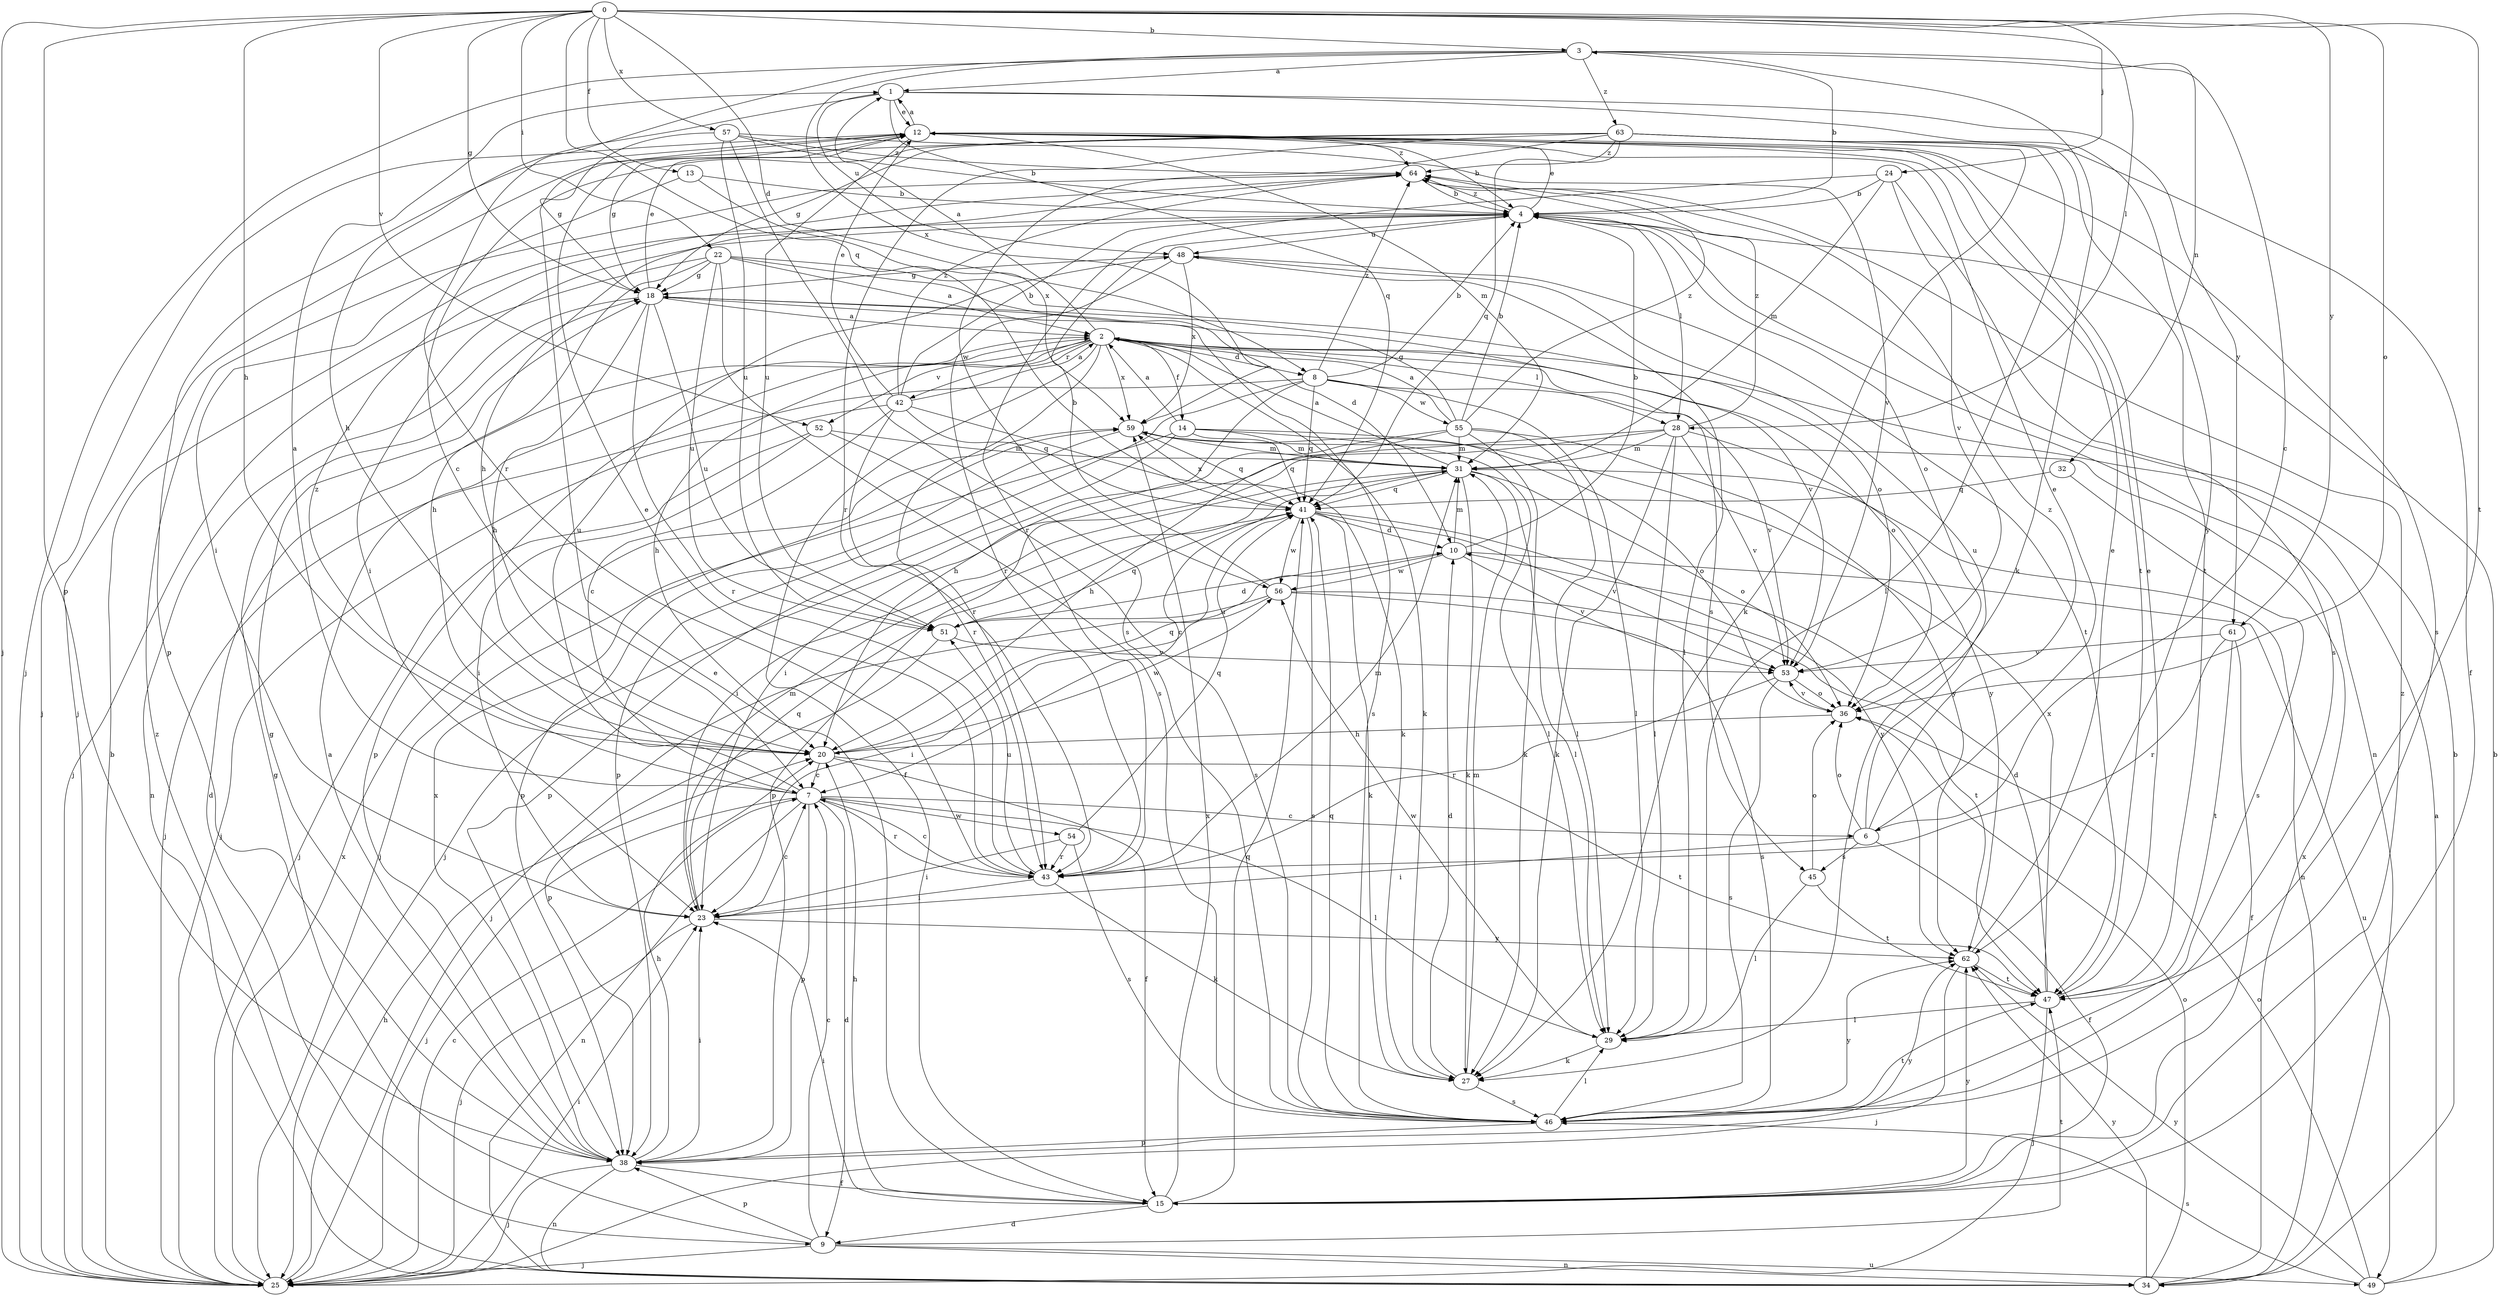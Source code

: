 strict digraph  {
0;
1;
2;
3;
4;
6;
7;
8;
9;
10;
12;
13;
14;
15;
18;
20;
22;
23;
24;
25;
27;
28;
29;
31;
32;
34;
36;
38;
41;
42;
43;
45;
46;
47;
48;
49;
51;
52;
53;
54;
55;
56;
57;
59;
61;
62;
63;
64;
0 -> 3  [label=b];
0 -> 8  [label=d];
0 -> 13  [label=f];
0 -> 18  [label=g];
0 -> 20  [label=h];
0 -> 22  [label=i];
0 -> 24  [label=j];
0 -> 25  [label=j];
0 -> 28  [label=l];
0 -> 36  [label=o];
0 -> 38  [label=p];
0 -> 41  [label=q];
0 -> 47  [label=t];
0 -> 52  [label=v];
0 -> 57  [label=x];
0 -> 61  [label=y];
1 -> 12  [label=e];
1 -> 20  [label=h];
1 -> 41  [label=q];
1 -> 48  [label=u];
1 -> 61  [label=y];
1 -> 62  [label=y];
2 -> 1  [label=a];
2 -> 8  [label=d];
2 -> 9  [label=d];
2 -> 14  [label=f];
2 -> 15  [label=f];
2 -> 20  [label=h];
2 -> 27  [label=k];
2 -> 28  [label=l];
2 -> 36  [label=o];
2 -> 38  [label=p];
2 -> 42  [label=r];
2 -> 43  [label=r];
2 -> 45  [label=s];
2 -> 52  [label=v];
2 -> 59  [label=x];
3 -> 1  [label=a];
3 -> 6  [label=c];
3 -> 25  [label=j];
3 -> 27  [label=k];
3 -> 32  [label=n];
3 -> 43  [label=r];
3 -> 59  [label=x];
3 -> 63  [label=z];
4 -> 3  [label=b];
4 -> 12  [label=e];
4 -> 23  [label=i];
4 -> 28  [label=l];
4 -> 34  [label=n];
4 -> 36  [label=o];
4 -> 48  [label=u];
4 -> 64  [label=z];
6 -> 12  [label=e];
6 -> 15  [label=f];
6 -> 23  [label=i];
6 -> 36  [label=o];
6 -> 45  [label=s];
6 -> 48  [label=u];
6 -> 64  [label=z];
7 -> 1  [label=a];
7 -> 6  [label=c];
7 -> 9  [label=d];
7 -> 25  [label=j];
7 -> 29  [label=l];
7 -> 34  [label=n];
7 -> 38  [label=p];
7 -> 43  [label=r];
7 -> 48  [label=u];
7 -> 54  [label=w];
7 -> 64  [label=z];
8 -> 4  [label=b];
8 -> 20  [label=h];
8 -> 25  [label=j];
8 -> 29  [label=l];
8 -> 38  [label=p];
8 -> 41  [label=q];
8 -> 53  [label=v];
8 -> 55  [label=w];
8 -> 64  [label=z];
9 -> 7  [label=c];
9 -> 18  [label=g];
9 -> 25  [label=j];
9 -> 34  [label=n];
9 -> 38  [label=p];
9 -> 47  [label=t];
9 -> 49  [label=u];
10 -> 4  [label=b];
10 -> 25  [label=j];
10 -> 31  [label=m];
10 -> 49  [label=u];
10 -> 53  [label=v];
10 -> 56  [label=w];
12 -> 1  [label=a];
12 -> 4  [label=b];
12 -> 18  [label=g];
12 -> 25  [label=j];
12 -> 31  [label=m];
12 -> 38  [label=p];
12 -> 46  [label=s];
12 -> 47  [label=t];
12 -> 51  [label=u];
12 -> 64  [label=z];
13 -> 4  [label=b];
13 -> 23  [label=i];
13 -> 59  [label=x];
14 -> 2  [label=a];
14 -> 25  [label=j];
14 -> 29  [label=l];
14 -> 31  [label=m];
14 -> 36  [label=o];
14 -> 38  [label=p];
14 -> 41  [label=q];
15 -> 9  [label=d];
15 -> 12  [label=e];
15 -> 20  [label=h];
15 -> 23  [label=i];
15 -> 41  [label=q];
15 -> 59  [label=x];
15 -> 62  [label=y];
15 -> 64  [label=z];
18 -> 2  [label=a];
18 -> 12  [label=e];
18 -> 20  [label=h];
18 -> 34  [label=n];
18 -> 43  [label=r];
18 -> 46  [label=s];
18 -> 51  [label=u];
18 -> 53  [label=v];
20 -> 7  [label=c];
20 -> 15  [label=f];
20 -> 41  [label=q];
20 -> 47  [label=t];
20 -> 56  [label=w];
22 -> 2  [label=a];
22 -> 10  [label=d];
22 -> 18  [label=g];
22 -> 20  [label=h];
22 -> 25  [label=j];
22 -> 36  [label=o];
22 -> 46  [label=s];
22 -> 51  [label=u];
23 -> 7  [label=c];
23 -> 25  [label=j];
23 -> 31  [label=m];
23 -> 41  [label=q];
23 -> 62  [label=y];
24 -> 4  [label=b];
24 -> 31  [label=m];
24 -> 43  [label=r];
24 -> 46  [label=s];
24 -> 53  [label=v];
25 -> 4  [label=b];
25 -> 7  [label=c];
25 -> 20  [label=h];
25 -> 23  [label=i];
25 -> 59  [label=x];
27 -> 10  [label=d];
27 -> 31  [label=m];
27 -> 46  [label=s];
28 -> 23  [label=i];
28 -> 27  [label=k];
28 -> 29  [label=l];
28 -> 31  [label=m];
28 -> 38  [label=p];
28 -> 53  [label=v];
28 -> 62  [label=y];
28 -> 64  [label=z];
29 -> 27  [label=k];
29 -> 56  [label=w];
31 -> 2  [label=a];
31 -> 7  [label=c];
31 -> 23  [label=i];
31 -> 27  [label=k];
31 -> 29  [label=l];
31 -> 34  [label=n];
31 -> 36  [label=o];
31 -> 41  [label=q];
32 -> 41  [label=q];
32 -> 46  [label=s];
34 -> 4  [label=b];
34 -> 36  [label=o];
34 -> 59  [label=x];
34 -> 62  [label=y];
34 -> 64  [label=z];
36 -> 20  [label=h];
36 -> 53  [label=v];
38 -> 2  [label=a];
38 -> 15  [label=f];
38 -> 18  [label=g];
38 -> 20  [label=h];
38 -> 23  [label=i];
38 -> 25  [label=j];
38 -> 34  [label=n];
38 -> 59  [label=x];
38 -> 62  [label=y];
41 -> 10  [label=d];
41 -> 27  [label=k];
41 -> 46  [label=s];
41 -> 53  [label=v];
41 -> 56  [label=w];
41 -> 59  [label=x];
41 -> 62  [label=y];
42 -> 2  [label=a];
42 -> 4  [label=b];
42 -> 7  [label=c];
42 -> 12  [label=e];
42 -> 25  [label=j];
42 -> 27  [label=k];
42 -> 41  [label=q];
42 -> 43  [label=r];
42 -> 64  [label=z];
43 -> 7  [label=c];
43 -> 12  [label=e];
43 -> 23  [label=i];
43 -> 27  [label=k];
43 -> 31  [label=m];
43 -> 51  [label=u];
45 -> 29  [label=l];
45 -> 36  [label=o];
45 -> 47  [label=t];
46 -> 29  [label=l];
46 -> 38  [label=p];
46 -> 41  [label=q];
46 -> 47  [label=t];
46 -> 62  [label=y];
47 -> 10  [label=d];
47 -> 12  [label=e];
47 -> 25  [label=j];
47 -> 29  [label=l];
47 -> 59  [label=x];
48 -> 18  [label=g];
48 -> 29  [label=l];
48 -> 43  [label=r];
48 -> 47  [label=t];
48 -> 59  [label=x];
49 -> 2  [label=a];
49 -> 4  [label=b];
49 -> 36  [label=o];
49 -> 46  [label=s];
49 -> 62  [label=y];
51 -> 10  [label=d];
51 -> 38  [label=p];
51 -> 41  [label=q];
51 -> 53  [label=v];
52 -> 23  [label=i];
52 -> 25  [label=j];
52 -> 31  [label=m];
52 -> 46  [label=s];
53 -> 36  [label=o];
53 -> 43  [label=r];
53 -> 46  [label=s];
54 -> 23  [label=i];
54 -> 41  [label=q];
54 -> 43  [label=r];
54 -> 46  [label=s];
55 -> 2  [label=a];
55 -> 4  [label=b];
55 -> 18  [label=g];
55 -> 20  [label=h];
55 -> 25  [label=j];
55 -> 27  [label=k];
55 -> 29  [label=l];
55 -> 31  [label=m];
55 -> 62  [label=y];
55 -> 64  [label=z];
56 -> 4  [label=b];
56 -> 23  [label=i];
56 -> 46  [label=s];
56 -> 47  [label=t];
56 -> 51  [label=u];
57 -> 4  [label=b];
57 -> 18  [label=g];
57 -> 46  [label=s];
57 -> 51  [label=u];
57 -> 53  [label=v];
57 -> 64  [label=z];
59 -> 31  [label=m];
59 -> 38  [label=p];
59 -> 41  [label=q];
61 -> 15  [label=f];
61 -> 43  [label=r];
61 -> 47  [label=t];
61 -> 53  [label=v];
62 -> 12  [label=e];
62 -> 25  [label=j];
62 -> 47  [label=t];
63 -> 7  [label=c];
63 -> 15  [label=f];
63 -> 18  [label=g];
63 -> 25  [label=j];
63 -> 27  [label=k];
63 -> 29  [label=l];
63 -> 41  [label=q];
63 -> 43  [label=r];
63 -> 47  [label=t];
63 -> 56  [label=w];
63 -> 64  [label=z];
64 -> 4  [label=b];
64 -> 20  [label=h];
}

